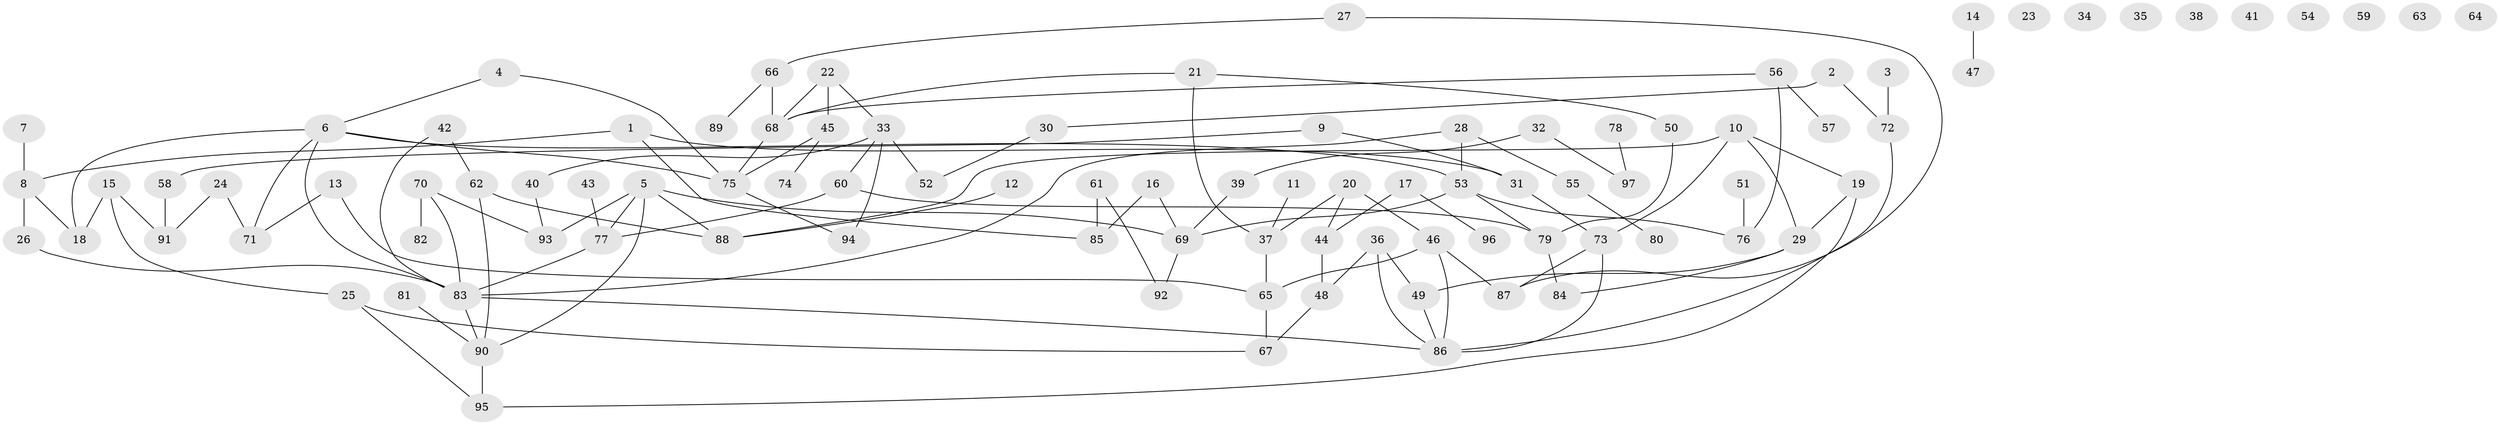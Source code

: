 // Generated by graph-tools (version 1.1) at 2025/33/03/09/25 02:33:43]
// undirected, 97 vertices, 122 edges
graph export_dot {
graph [start="1"]
  node [color=gray90,style=filled];
  1;
  2;
  3;
  4;
  5;
  6;
  7;
  8;
  9;
  10;
  11;
  12;
  13;
  14;
  15;
  16;
  17;
  18;
  19;
  20;
  21;
  22;
  23;
  24;
  25;
  26;
  27;
  28;
  29;
  30;
  31;
  32;
  33;
  34;
  35;
  36;
  37;
  38;
  39;
  40;
  41;
  42;
  43;
  44;
  45;
  46;
  47;
  48;
  49;
  50;
  51;
  52;
  53;
  54;
  55;
  56;
  57;
  58;
  59;
  60;
  61;
  62;
  63;
  64;
  65;
  66;
  67;
  68;
  69;
  70;
  71;
  72;
  73;
  74;
  75;
  76;
  77;
  78;
  79;
  80;
  81;
  82;
  83;
  84;
  85;
  86;
  87;
  88;
  89;
  90;
  91;
  92;
  93;
  94;
  95;
  96;
  97;
  1 -- 8;
  1 -- 31;
  1 -- 85;
  2 -- 30;
  2 -- 72;
  3 -- 72;
  4 -- 6;
  4 -- 75;
  5 -- 69;
  5 -- 77;
  5 -- 88;
  5 -- 90;
  5 -- 93;
  6 -- 18;
  6 -- 53;
  6 -- 71;
  6 -- 75;
  6 -- 83;
  7 -- 8;
  8 -- 18;
  8 -- 26;
  9 -- 31;
  9 -- 58;
  10 -- 19;
  10 -- 29;
  10 -- 73;
  10 -- 88;
  11 -- 37;
  12 -- 88;
  13 -- 65;
  13 -- 71;
  14 -- 47;
  15 -- 18;
  15 -- 25;
  15 -- 91;
  16 -- 69;
  16 -- 85;
  17 -- 44;
  17 -- 96;
  19 -- 29;
  19 -- 95;
  20 -- 37;
  20 -- 44;
  20 -- 46;
  21 -- 37;
  21 -- 50;
  21 -- 68;
  22 -- 33;
  22 -- 45;
  22 -- 68;
  24 -- 71;
  24 -- 91;
  25 -- 67;
  25 -- 95;
  26 -- 83;
  27 -- 66;
  27 -- 87;
  28 -- 53;
  28 -- 55;
  28 -- 83;
  29 -- 49;
  29 -- 84;
  30 -- 52;
  31 -- 73;
  32 -- 39;
  32 -- 97;
  33 -- 40;
  33 -- 52;
  33 -- 60;
  33 -- 94;
  36 -- 48;
  36 -- 49;
  36 -- 86;
  37 -- 65;
  39 -- 69;
  40 -- 93;
  42 -- 62;
  42 -- 83;
  43 -- 77;
  44 -- 48;
  45 -- 74;
  45 -- 75;
  46 -- 65;
  46 -- 86;
  46 -- 87;
  48 -- 67;
  49 -- 86;
  50 -- 79;
  51 -- 76;
  53 -- 69;
  53 -- 76;
  53 -- 79;
  55 -- 80;
  56 -- 57;
  56 -- 68;
  56 -- 76;
  58 -- 91;
  60 -- 77;
  60 -- 79;
  61 -- 85;
  61 -- 92;
  62 -- 88;
  62 -- 90;
  65 -- 67;
  66 -- 68;
  66 -- 89;
  68 -- 75;
  69 -- 92;
  70 -- 82;
  70 -- 83;
  70 -- 93;
  72 -- 86;
  73 -- 86;
  73 -- 87;
  75 -- 94;
  77 -- 83;
  78 -- 97;
  79 -- 84;
  81 -- 90;
  83 -- 86;
  83 -- 90;
  90 -- 95;
}

